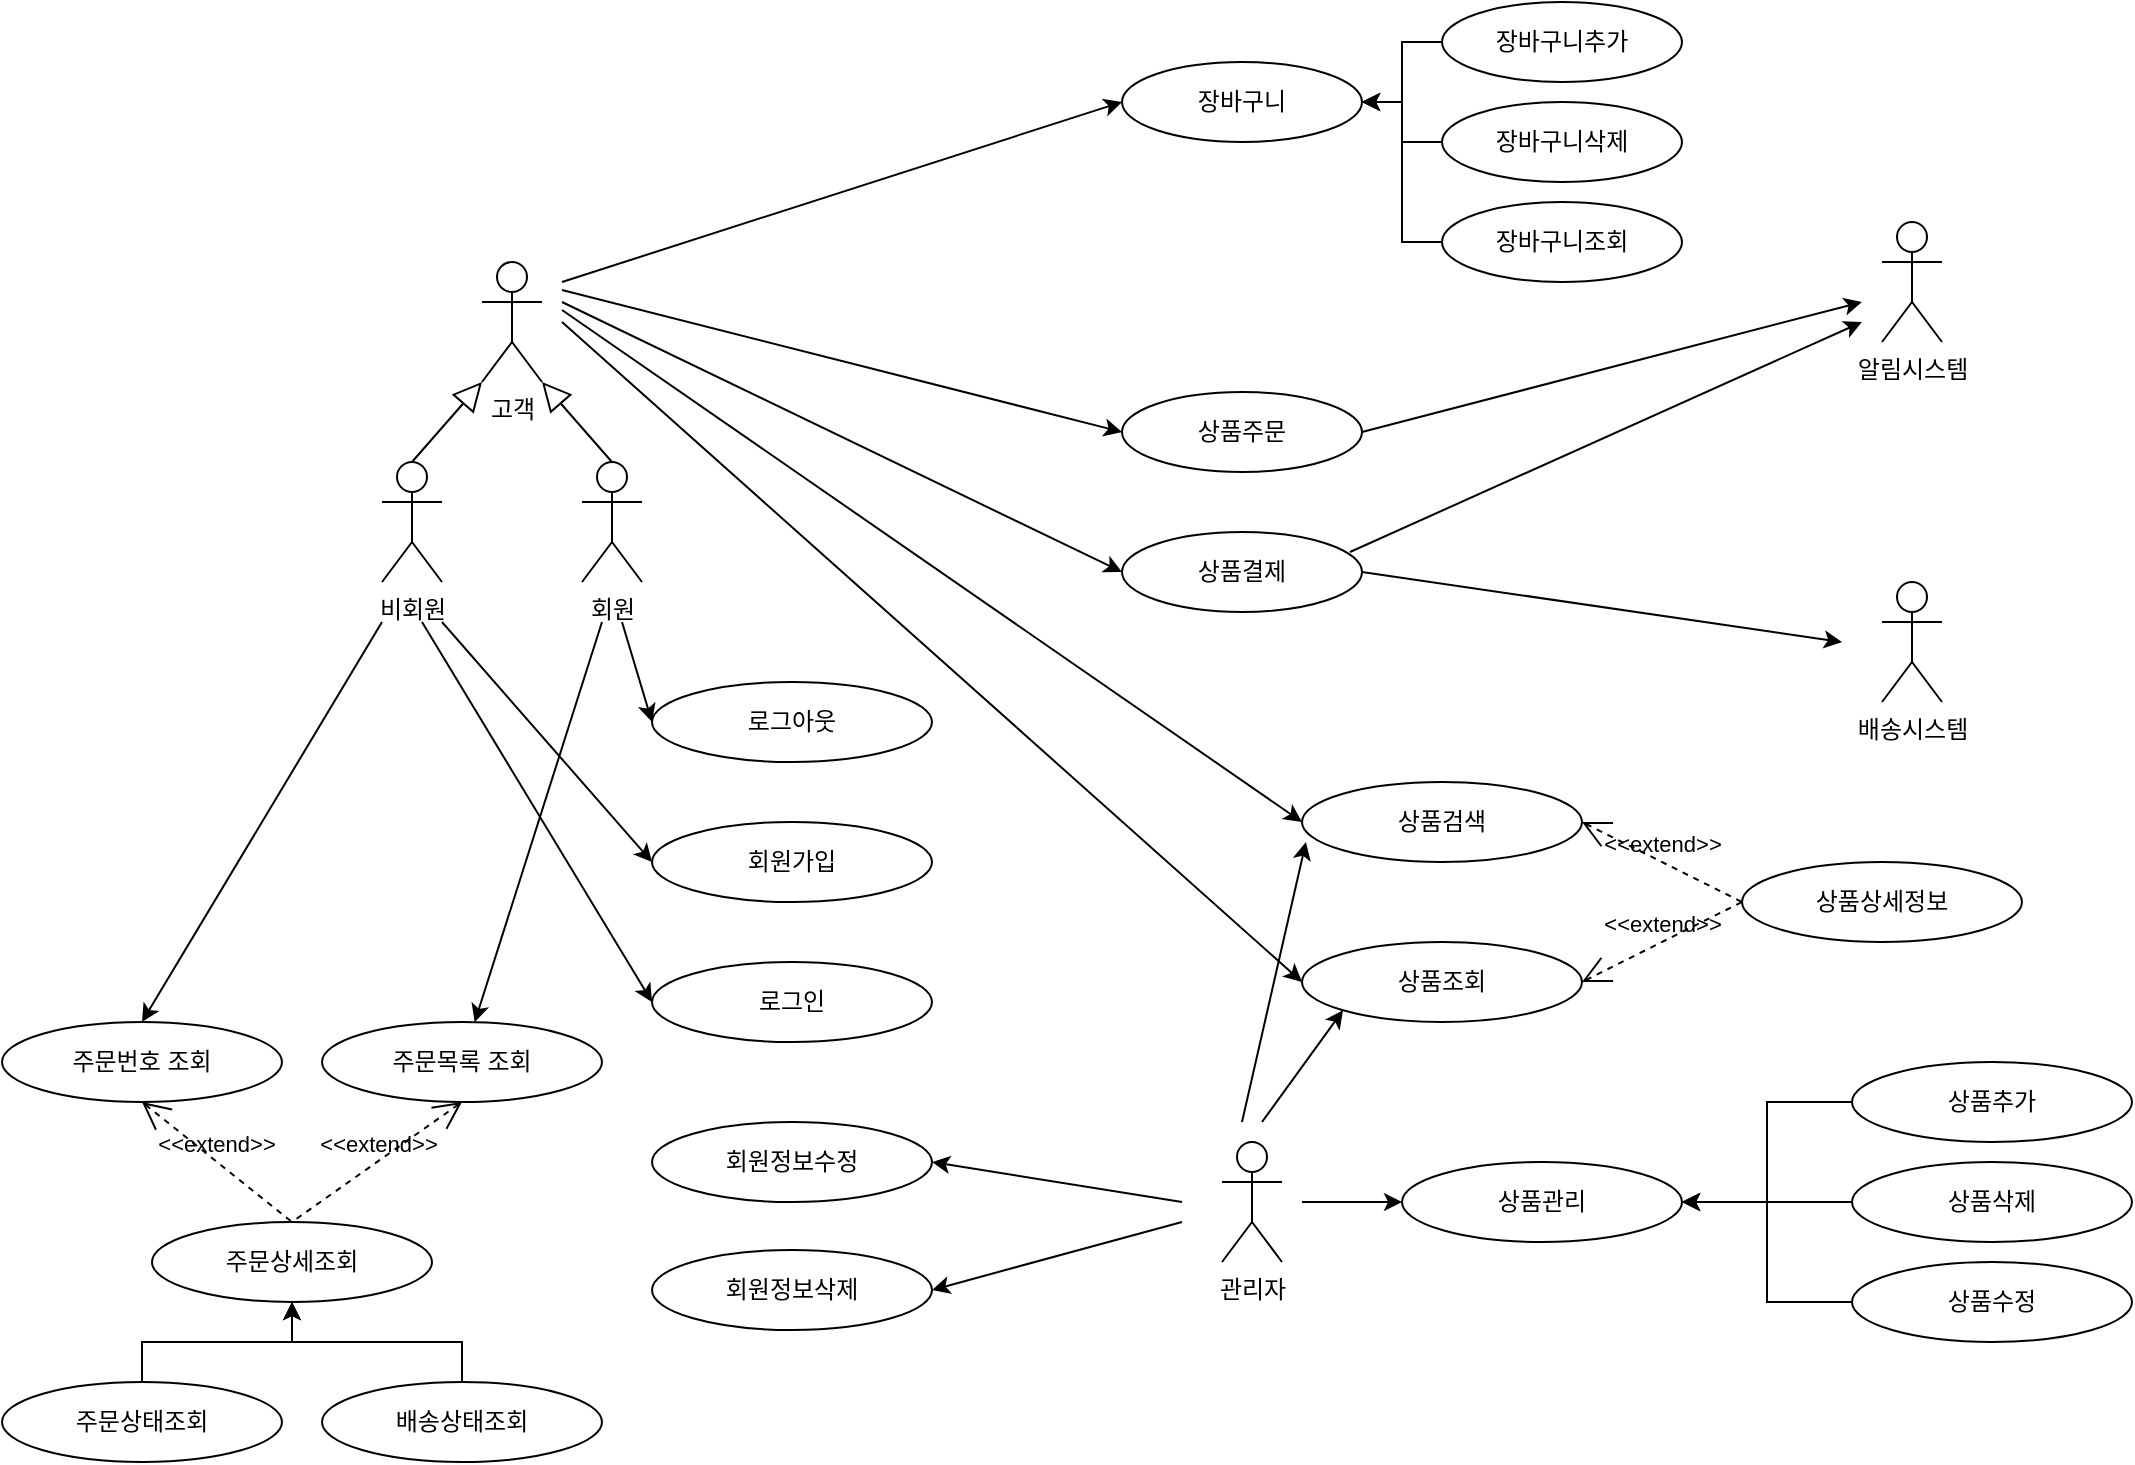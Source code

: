 <mxfile version="10.8.7" type="device"><diagram id="3NIwUlHn7vF3TEpJ-PGQ" name="Page-1"><mxGraphModel dx="1394" dy="-112" grid="1" gridSize="10" guides="1" tooltips="1" connect="1" arrows="1" fold="1" page="1" pageScale="1" pageWidth="1169" pageHeight="827" math="0" shadow="0"><root><mxCell id="0"/><mxCell id="1" parent="0"/><mxCell id="_D850sWrT6nZPo2Iu-sp-62" style="edgeStyle=orthogonalEdgeStyle;rounded=0;orthogonalLoop=1;jettySize=auto;html=1;exitX=0.5;exitY=0;exitDx=0;exitDy=0;exitPerimeter=0;entryX=0.5;entryY=0;entryDx=0;entryDy=0;" edge="1" parent="1" target="_D850sWrT6nZPo2Iu-sp-55"><mxGeometry relative="1" as="geometry"><mxPoint x="1070" y="250" as="sourcePoint"/><Array as="points"><mxPoint x="1070" y="130"/><mxPoint x="650" y="130"/></Array></mxGeometry></mxCell><mxCell id="_D850sWrT6nZPo2Iu-sp-63" style="edgeStyle=orthogonalEdgeStyle;rounded=0;orthogonalLoop=1;jettySize=auto;html=1;entryX=0.5;entryY=0;entryDx=0;entryDy=0;" edge="1" parent="1" target="_D850sWrT6nZPo2Iu-sp-56"><mxGeometry relative="1" as="geometry"><mxPoint x="1070" y="250" as="sourcePoint"/><Array as="points"><mxPoint x="1070" y="130"/><mxPoint x="830" y="130"/></Array></mxGeometry></mxCell><mxCell id="_D850sWrT6nZPo2Iu-sp-73" value="" style="group" vertex="1" connectable="0" parent="1"><mxGeometry x="210" y="960" width="130" height="160" as="geometry"/></mxCell><mxCell id="_D850sWrT6nZPo2Iu-sp-74" value="회원" style="shape=umlActor;verticalLabelPosition=bottom;labelBackgroundColor=#ffffff;verticalAlign=top;html=1;outlineConnect=0;" vertex="1" parent="_D850sWrT6nZPo2Iu-sp-73"><mxGeometry x="100" y="100" width="30" height="60" as="geometry"/></mxCell><mxCell id="_D850sWrT6nZPo2Iu-sp-75" value="고객" style="shape=umlActor;verticalLabelPosition=bottom;labelBackgroundColor=#ffffff;verticalAlign=top;html=1;outlineConnect=0;" vertex="1" parent="_D850sWrT6nZPo2Iu-sp-73"><mxGeometry x="50" width="30" height="60" as="geometry"/></mxCell><mxCell id="_D850sWrT6nZPo2Iu-sp-76" value="비회원" style="shape=umlActor;verticalLabelPosition=bottom;labelBackgroundColor=#ffffff;verticalAlign=top;html=1;outlineConnect=0;" vertex="1" parent="_D850sWrT6nZPo2Iu-sp-73"><mxGeometry y="100" width="30" height="60" as="geometry"/></mxCell><mxCell id="_D850sWrT6nZPo2Iu-sp-77" value="" style="endArrow=block;endFill=0;endSize=12;html=1;entryX=0;entryY=1;entryDx=0;entryDy=0;entryPerimeter=0;exitX=0.5;exitY=0;exitDx=0;exitDy=0;exitPerimeter=0;" edge="1" parent="_D850sWrT6nZPo2Iu-sp-73" source="_D850sWrT6nZPo2Iu-sp-76" target="_D850sWrT6nZPo2Iu-sp-75"><mxGeometry width="160" relative="1" as="geometry"><mxPoint x="-60" y="430" as="sourcePoint"/><mxPoint x="100" y="430" as="targetPoint"/></mxGeometry></mxCell><mxCell id="_D850sWrT6nZPo2Iu-sp-78" value="" style="endArrow=block;endFill=0;endSize=12;html=1;entryX=1;entryY=1;entryDx=0;entryDy=0;entryPerimeter=0;exitX=0.5;exitY=0;exitDx=0;exitDy=0;exitPerimeter=0;" edge="1" parent="_D850sWrT6nZPo2Iu-sp-73" source="_D850sWrT6nZPo2Iu-sp-74" target="_D850sWrT6nZPo2Iu-sp-75"><mxGeometry width="160" relative="1" as="geometry"><mxPoint x="135" y="230" as="sourcePoint"/><mxPoint x="170" y="190" as="targetPoint"/></mxGeometry></mxCell><mxCell id="_D850sWrT6nZPo2Iu-sp-79" value="회원가입" style="ellipse;whiteSpace=wrap;html=1;" vertex="1" parent="1"><mxGeometry x="345" y="1240" width="140" height="40" as="geometry"/></mxCell><mxCell id="_D850sWrT6nZPo2Iu-sp-80" value="로그인" style="ellipse;whiteSpace=wrap;html=1;" vertex="1" parent="1"><mxGeometry x="345" y="1310" width="140" height="40" as="geometry"/></mxCell><mxCell id="_D850sWrT6nZPo2Iu-sp-81" value="로그아웃" style="ellipse;whiteSpace=wrap;html=1;" vertex="1" parent="1"><mxGeometry x="345" y="1170" width="140" height="40" as="geometry"/></mxCell><mxCell id="_D850sWrT6nZPo2Iu-sp-83" value="" style="endArrow=classic;html=1;entryX=0;entryY=0.5;entryDx=0;entryDy=0;" edge="1" parent="1" target="_D850sWrT6nZPo2Iu-sp-80"><mxGeometry width="50" height="50" relative="1" as="geometry"><mxPoint x="230" y="1140" as="sourcePoint"/><mxPoint x="60" y="1360" as="targetPoint"/></mxGeometry></mxCell><mxCell id="_D850sWrT6nZPo2Iu-sp-84" value="" style="endArrow=classic;html=1;entryX=0;entryY=0.5;entryDx=0;entryDy=0;" edge="1" parent="1" target="_D850sWrT6nZPo2Iu-sp-79"><mxGeometry width="50" height="50" relative="1" as="geometry"><mxPoint x="240" y="1140" as="sourcePoint"/><mxPoint x="60" y="1360" as="targetPoint"/></mxGeometry></mxCell><mxCell id="_D850sWrT6nZPo2Iu-sp-85" value="" style="endArrow=classic;html=1;entryX=0;entryY=0.5;entryDx=0;entryDy=0;" edge="1" parent="1" target="_D850sWrT6nZPo2Iu-sp-81"><mxGeometry width="50" height="50" relative="1" as="geometry"><mxPoint x="330" y="1140" as="sourcePoint"/><mxPoint x="60" y="1360" as="targetPoint"/></mxGeometry></mxCell><mxCell id="_D850sWrT6nZPo2Iu-sp-86" value="관리자&lt;br&gt;" style="shape=umlActor;verticalLabelPosition=bottom;labelBackgroundColor=#ffffff;verticalAlign=top;html=1;outlineConnect=0;" vertex="1" parent="1"><mxGeometry x="630" y="1400" width="30" height="60" as="geometry"/></mxCell><mxCell id="_D850sWrT6nZPo2Iu-sp-87" value="회원정보수정" style="ellipse;whiteSpace=wrap;html=1;" vertex="1" parent="1"><mxGeometry x="345" y="1390" width="140" height="40" as="geometry"/></mxCell><mxCell id="_D850sWrT6nZPo2Iu-sp-88" value="회원정보삭제" style="ellipse;whiteSpace=wrap;html=1;" vertex="1" parent="1"><mxGeometry x="345" y="1454" width="140" height="40" as="geometry"/></mxCell><mxCell id="_D850sWrT6nZPo2Iu-sp-89" value="" style="endArrow=classic;html=1;entryX=1;entryY=0.5;entryDx=0;entryDy=0;" edge="1" parent="1" target="_D850sWrT6nZPo2Iu-sp-87"><mxGeometry width="50" height="50" relative="1" as="geometry"><mxPoint x="610" y="1430" as="sourcePoint"/><mxPoint x="60" y="1360" as="targetPoint"/></mxGeometry></mxCell><mxCell id="_D850sWrT6nZPo2Iu-sp-90" value="" style="endArrow=classic;html=1;entryX=1;entryY=0.5;entryDx=0;entryDy=0;" edge="1" parent="1" target="_D850sWrT6nZPo2Iu-sp-88"><mxGeometry width="50" height="50" relative="1" as="geometry"><mxPoint x="610" y="1440" as="sourcePoint"/><mxPoint x="60" y="1360" as="targetPoint"/></mxGeometry></mxCell><mxCell id="_D850sWrT6nZPo2Iu-sp-102" value="상품관리" style="ellipse;whiteSpace=wrap;html=1;" vertex="1" parent="1"><mxGeometry x="720" y="1410" width="140" height="40" as="geometry"/></mxCell><mxCell id="_D850sWrT6nZPo2Iu-sp-103" style="edgeStyle=orthogonalEdgeStyle;rounded=0;orthogonalLoop=1;jettySize=auto;html=1;exitX=0;exitY=0.5;exitDx=0;exitDy=0;entryX=1;entryY=0.5;entryDx=0;entryDy=0;" edge="1" parent="1" source="_D850sWrT6nZPo2Iu-sp-104" target="_D850sWrT6nZPo2Iu-sp-102"><mxGeometry relative="1" as="geometry"/></mxCell><mxCell id="_D850sWrT6nZPo2Iu-sp-104" value="상품수정&lt;br&gt;" style="ellipse;whiteSpace=wrap;html=1;" vertex="1" parent="1"><mxGeometry x="945" y="1460" width="140" height="40" as="geometry"/></mxCell><mxCell id="_D850sWrT6nZPo2Iu-sp-105" value="" style="edgeStyle=orthogonalEdgeStyle;rounded=0;orthogonalLoop=1;jettySize=auto;html=1;" edge="1" parent="1" source="_D850sWrT6nZPo2Iu-sp-106" target="_D850sWrT6nZPo2Iu-sp-102"><mxGeometry relative="1" as="geometry"/></mxCell><mxCell id="_D850sWrT6nZPo2Iu-sp-106" value="상품삭제" style="ellipse;whiteSpace=wrap;html=1;" vertex="1" parent="1"><mxGeometry x="945" y="1410" width="140" height="40" as="geometry"/></mxCell><mxCell id="_D850sWrT6nZPo2Iu-sp-110" style="edgeStyle=orthogonalEdgeStyle;rounded=0;orthogonalLoop=1;jettySize=auto;html=1;exitX=0;exitY=0.5;exitDx=0;exitDy=0;entryX=1;entryY=0.5;entryDx=0;entryDy=0;" edge="1" parent="1" source="_D850sWrT6nZPo2Iu-sp-108" target="_D850sWrT6nZPo2Iu-sp-102"><mxGeometry relative="1" as="geometry"/></mxCell><mxCell id="_D850sWrT6nZPo2Iu-sp-108" value="상품추가" style="ellipse;whiteSpace=wrap;html=1;" vertex="1" parent="1"><mxGeometry x="945" y="1360" width="140" height="40" as="geometry"/></mxCell><mxCell id="_D850sWrT6nZPo2Iu-sp-111" value="" style="endArrow=classic;html=1;entryX=0;entryY=0.5;entryDx=0;entryDy=0;" edge="1" parent="1" target="_D850sWrT6nZPo2Iu-sp-102"><mxGeometry width="50" height="50" relative="1" as="geometry"><mxPoint x="670" y="1430" as="sourcePoint"/><mxPoint x="485" y="1474" as="targetPoint"/></mxGeometry></mxCell><mxCell id="_D850sWrT6nZPo2Iu-sp-112" value="주문상세조회" style="ellipse;whiteSpace=wrap;html=1;" vertex="1" parent="1"><mxGeometry x="95" y="1440" width="140" height="40" as="geometry"/></mxCell><mxCell id="_D850sWrT6nZPo2Iu-sp-113" value="주문번호 조회" style="ellipse;whiteSpace=wrap;html=1;" vertex="1" parent="1"><mxGeometry x="20" y="1340" width="140" height="40" as="geometry"/></mxCell><mxCell id="_D850sWrT6nZPo2Iu-sp-114" value="주문목록 조회&lt;br&gt;" style="ellipse;whiteSpace=wrap;html=1;" vertex="1" parent="1"><mxGeometry x="180" y="1340" width="140" height="40" as="geometry"/></mxCell><mxCell id="_D850sWrT6nZPo2Iu-sp-115" value="&amp;lt;&amp;lt;extend&amp;gt;&amp;gt;" style="edgeStyle=none;html=1;startArrow=open;endArrow=none;startSize=12;verticalAlign=bottom;dashed=1;labelBackgroundColor=none;exitX=0.5;exitY=1;exitDx=0;exitDy=0;entryX=0.5;entryY=0;entryDx=0;entryDy=0;" edge="1" parent="1" source="_D850sWrT6nZPo2Iu-sp-114" target="_D850sWrT6nZPo2Iu-sp-112"><mxGeometry width="160" relative="1" as="geometry"><mxPoint x="-15" y="1530" as="sourcePoint"/><mxPoint x="265" y="1355" as="targetPoint"/></mxGeometry></mxCell><mxCell id="_D850sWrT6nZPo2Iu-sp-116" value="&amp;lt;&amp;lt;extend&amp;gt;&amp;gt;" style="edgeStyle=none;html=1;startArrow=open;endArrow=none;startSize=12;verticalAlign=bottom;dashed=1;labelBackgroundColor=none;exitX=0.5;exitY=1;exitDx=0;exitDy=0;entryX=0.5;entryY=0;entryDx=0;entryDy=0;" edge="1" parent="1" source="_D850sWrT6nZPo2Iu-sp-113" target="_D850sWrT6nZPo2Iu-sp-112"><mxGeometry width="160" relative="1" as="geometry"><mxPoint x="-15" y="1530" as="sourcePoint"/><mxPoint x="145" y="1530" as="targetPoint"/></mxGeometry></mxCell><mxCell id="_D850sWrT6nZPo2Iu-sp-118" value="" style="endArrow=classic;html=1;entryX=0.5;entryY=0;entryDx=0;entryDy=0;" edge="1" parent="1" target="_D850sWrT6nZPo2Iu-sp-113"><mxGeometry width="50" height="50" relative="1" as="geometry"><mxPoint x="210" y="1140" as="sourcePoint"/><mxPoint x="70" y="1215" as="targetPoint"/></mxGeometry></mxCell><mxCell id="_D850sWrT6nZPo2Iu-sp-119" value="" style="endArrow=classic;html=1;" edge="1" parent="1" target="_D850sWrT6nZPo2Iu-sp-114"><mxGeometry width="50" height="50" relative="1" as="geometry"><mxPoint x="320" y="1140" as="sourcePoint"/><mxPoint x="70" y="1215" as="targetPoint"/></mxGeometry></mxCell><mxCell id="_D850sWrT6nZPo2Iu-sp-120" value="상품조회" style="ellipse;whiteSpace=wrap;html=1;" vertex="1" parent="1"><mxGeometry x="670" y="1300" width="140" height="40" as="geometry"/></mxCell><mxCell id="_D850sWrT6nZPo2Iu-sp-121" value="상품검색" style="ellipse;whiteSpace=wrap;html=1;" vertex="1" parent="1"><mxGeometry x="670" y="1220" width="140" height="40" as="geometry"/></mxCell><mxCell id="_D850sWrT6nZPo2Iu-sp-122" value="상품상세정보" style="ellipse;whiteSpace=wrap;html=1;" vertex="1" parent="1"><mxGeometry x="890" y="1260" width="140" height="40" as="geometry"/></mxCell><mxCell id="_D850sWrT6nZPo2Iu-sp-123" value="&amp;lt;&amp;lt;extend&amp;gt;&amp;gt;" style="edgeStyle=none;html=1;startArrow=open;endArrow=none;startSize=12;verticalAlign=bottom;dashed=1;labelBackgroundColor=none;entryX=0;entryY=0.5;entryDx=0;entryDy=0;exitX=1;exitY=0.5;exitDx=0;exitDy=0;" edge="1" parent="1" source="_D850sWrT6nZPo2Iu-sp-121" target="_D850sWrT6nZPo2Iu-sp-122"><mxGeometry width="160" relative="1" as="geometry"><mxPoint x="20" y="1865" as="sourcePoint"/><mxPoint x="180" y="1865" as="targetPoint"/></mxGeometry></mxCell><mxCell id="_D850sWrT6nZPo2Iu-sp-124" value="&amp;lt;&amp;lt;extend&amp;gt;&amp;gt;" style="edgeStyle=none;html=1;startArrow=open;endArrow=none;startSize=12;verticalAlign=bottom;dashed=1;labelBackgroundColor=none;exitX=1;exitY=0.5;exitDx=0;exitDy=0;entryX=0;entryY=0.5;entryDx=0;entryDy=0;" edge="1" parent="1" source="_D850sWrT6nZPo2Iu-sp-120" target="_D850sWrT6nZPo2Iu-sp-122"><mxGeometry width="160" relative="1" as="geometry"><mxPoint x="20" y="1865" as="sourcePoint"/><mxPoint x="760" y="1265" as="targetPoint"/></mxGeometry></mxCell><mxCell id="_D850sWrT6nZPo2Iu-sp-126" value="장바구니" style="ellipse;whiteSpace=wrap;html=1;" vertex="1" parent="1"><mxGeometry x="580" y="860" width="120" height="40" as="geometry"/></mxCell><mxCell id="_D850sWrT6nZPo2Iu-sp-131" style="edgeStyle=orthogonalEdgeStyle;rounded=0;orthogonalLoop=1;jettySize=auto;html=1;exitX=0;exitY=0.5;exitDx=0;exitDy=0;entryX=1;entryY=0.5;entryDx=0;entryDy=0;" edge="1" parent="1" source="_D850sWrT6nZPo2Iu-sp-128" target="_D850sWrT6nZPo2Iu-sp-126"><mxGeometry relative="1" as="geometry"/></mxCell><mxCell id="_D850sWrT6nZPo2Iu-sp-128" value="장바구니삭제" style="ellipse;whiteSpace=wrap;html=1;" vertex="1" parent="1"><mxGeometry x="740" y="880" width="120" height="40" as="geometry"/></mxCell><mxCell id="_D850sWrT6nZPo2Iu-sp-132" style="edgeStyle=orthogonalEdgeStyle;rounded=0;orthogonalLoop=1;jettySize=auto;html=1;exitX=0;exitY=0.5;exitDx=0;exitDy=0;entryX=1;entryY=0.5;entryDx=0;entryDy=0;" edge="1" parent="1" source="_D850sWrT6nZPo2Iu-sp-130" target="_D850sWrT6nZPo2Iu-sp-126"><mxGeometry relative="1" as="geometry"/></mxCell><mxCell id="_D850sWrT6nZPo2Iu-sp-130" value="장바구니추가&lt;br&gt;" style="ellipse;whiteSpace=wrap;html=1;" vertex="1" parent="1"><mxGeometry x="740" y="830" width="120" height="40" as="geometry"/></mxCell><mxCell id="_D850sWrT6nZPo2Iu-sp-133" value="상품주문" style="ellipse;whiteSpace=wrap;html=1;" vertex="1" parent="1"><mxGeometry x="580" y="1025" width="120" height="40" as="geometry"/></mxCell><mxCell id="_D850sWrT6nZPo2Iu-sp-137" style="edgeStyle=orthogonalEdgeStyle;rounded=0;orthogonalLoop=1;jettySize=auto;html=1;exitX=0.5;exitY=0;exitDx=0;exitDy=0;entryX=0.5;entryY=1;entryDx=0;entryDy=0;" edge="1" parent="1" source="_D850sWrT6nZPo2Iu-sp-134" target="_D850sWrT6nZPo2Iu-sp-112"><mxGeometry relative="1" as="geometry"/></mxCell><mxCell id="_D850sWrT6nZPo2Iu-sp-134" value="주문상태조회" style="ellipse;whiteSpace=wrap;html=1;" vertex="1" parent="1"><mxGeometry x="20" y="1520" width="140" height="40" as="geometry"/></mxCell><mxCell id="_D850sWrT6nZPo2Iu-sp-136" style="edgeStyle=orthogonalEdgeStyle;rounded=0;orthogonalLoop=1;jettySize=auto;html=1;exitX=0.5;exitY=0;exitDx=0;exitDy=0;entryX=0.5;entryY=1;entryDx=0;entryDy=0;" edge="1" parent="1" source="_D850sWrT6nZPo2Iu-sp-135" target="_D850sWrT6nZPo2Iu-sp-112"><mxGeometry relative="1" as="geometry"/></mxCell><mxCell id="_D850sWrT6nZPo2Iu-sp-135" value="배송상태조회" style="ellipse;whiteSpace=wrap;html=1;" vertex="1" parent="1"><mxGeometry x="180" y="1520" width="140" height="40" as="geometry"/></mxCell><mxCell id="_D850sWrT6nZPo2Iu-sp-138" value="상품결제" style="ellipse;whiteSpace=wrap;html=1;" vertex="1" parent="1"><mxGeometry x="580" y="1095" width="120" height="40" as="geometry"/></mxCell><mxCell id="_D850sWrT6nZPo2Iu-sp-140" style="edgeStyle=orthogonalEdgeStyle;rounded=0;orthogonalLoop=1;jettySize=auto;html=1;exitX=0;exitY=0.5;exitDx=0;exitDy=0;entryX=1;entryY=0.5;entryDx=0;entryDy=0;" edge="1" parent="1" source="_D850sWrT6nZPo2Iu-sp-139" target="_D850sWrT6nZPo2Iu-sp-126"><mxGeometry relative="1" as="geometry"/></mxCell><mxCell id="_D850sWrT6nZPo2Iu-sp-139" value="장바구니조회" style="ellipse;whiteSpace=wrap;html=1;" vertex="1" parent="1"><mxGeometry x="740" y="930" width="120" height="40" as="geometry"/></mxCell><mxCell id="_D850sWrT6nZPo2Iu-sp-143" value="" style="endArrow=classic;html=1;entryX=0;entryY=0.5;entryDx=0;entryDy=0;" edge="1" parent="1" target="_D850sWrT6nZPo2Iu-sp-126"><mxGeometry width="50" height="50" relative="1" as="geometry"><mxPoint x="300" y="970" as="sourcePoint"/><mxPoint x="345" y="1190" as="targetPoint"/></mxGeometry></mxCell><mxCell id="_D850sWrT6nZPo2Iu-sp-144" value="" style="endArrow=classic;html=1;entryX=0;entryY=0.5;entryDx=0;entryDy=0;" edge="1" parent="1" target="_D850sWrT6nZPo2Iu-sp-133"><mxGeometry width="50" height="50" relative="1" as="geometry"><mxPoint x="300" y="974" as="sourcePoint"/><mxPoint x="580" y="1049" as="targetPoint"/></mxGeometry></mxCell><mxCell id="_D850sWrT6nZPo2Iu-sp-145" value="" style="endArrow=classic;html=1;entryX=0;entryY=0.5;entryDx=0;entryDy=0;" edge="1" parent="1" target="_D850sWrT6nZPo2Iu-sp-138"><mxGeometry width="50" height="50" relative="1" as="geometry"><mxPoint x="300" y="980" as="sourcePoint"/><mxPoint x="345" y="1190" as="targetPoint"/></mxGeometry></mxCell><mxCell id="_D850sWrT6nZPo2Iu-sp-146" value="" style="endArrow=classic;html=1;" edge="1" parent="1"><mxGeometry width="50" height="50" relative="1" as="geometry"><mxPoint x="300" y="984" as="sourcePoint"/><mxPoint x="670" y="1240" as="targetPoint"/></mxGeometry></mxCell><mxCell id="_D850sWrT6nZPo2Iu-sp-147" value="" style="endArrow=classic;html=1;entryX=0;entryY=0.5;entryDx=0;entryDy=0;" edge="1" parent="1" target="_D850sWrT6nZPo2Iu-sp-120"><mxGeometry width="50" height="50" relative="1" as="geometry"><mxPoint x="300" y="990" as="sourcePoint"/><mxPoint x="345" y="1190" as="targetPoint"/></mxGeometry></mxCell><mxCell id="_D850sWrT6nZPo2Iu-sp-148" value="" style="endArrow=classic;html=1;entryX=0;entryY=1;entryDx=0;entryDy=0;" edge="1" parent="1" target="_D850sWrT6nZPo2Iu-sp-120"><mxGeometry width="50" height="50" relative="1" as="geometry"><mxPoint x="650" y="1390" as="sourcePoint"/><mxPoint x="345" y="1190" as="targetPoint"/></mxGeometry></mxCell><mxCell id="_D850sWrT6nZPo2Iu-sp-149" value="" style="endArrow=classic;html=1;entryX=0.014;entryY=0.75;entryDx=0;entryDy=0;entryPerimeter=0;" edge="1" parent="1" target="_D850sWrT6nZPo2Iu-sp-121"><mxGeometry width="50" height="50" relative="1" as="geometry"><mxPoint x="640" y="1390" as="sourcePoint"/><mxPoint x="691" y="1334" as="targetPoint"/></mxGeometry></mxCell><mxCell id="_D850sWrT6nZPo2Iu-sp-150" value="알림시스템&lt;br&gt;" style="shape=umlActor;verticalLabelPosition=bottom;labelBackgroundColor=#ffffff;verticalAlign=top;html=1;outlineConnect=0;" vertex="1" parent="1"><mxGeometry x="960" y="940" width="30" height="60" as="geometry"/></mxCell><mxCell id="_D850sWrT6nZPo2Iu-sp-151" value="배송시스템&lt;br&gt;" style="shape=umlActor;verticalLabelPosition=bottom;labelBackgroundColor=#ffffff;verticalAlign=top;html=1;outlineConnect=0;" vertex="1" parent="1"><mxGeometry x="960" y="1120" width="30" height="60" as="geometry"/></mxCell><mxCell id="_D850sWrT6nZPo2Iu-sp-153" value="" style="endArrow=classic;html=1;exitX=1;exitY=0.5;exitDx=0;exitDy=0;" edge="1" parent="1" source="_D850sWrT6nZPo2Iu-sp-133"><mxGeometry width="50" height="50" relative="1" as="geometry"><mxPoint x="300" y="974" as="sourcePoint"/><mxPoint x="950" y="980" as="targetPoint"/></mxGeometry></mxCell><mxCell id="_D850sWrT6nZPo2Iu-sp-154" value="" style="endArrow=classic;html=1;exitX=1;exitY=0.5;exitDx=0;exitDy=0;" edge="1" parent="1" source="_D850sWrT6nZPo2Iu-sp-138"><mxGeometry width="50" height="50" relative="1" as="geometry"><mxPoint x="300" y="974" as="sourcePoint"/><mxPoint x="940" y="1150" as="targetPoint"/></mxGeometry></mxCell><mxCell id="_D850sWrT6nZPo2Iu-sp-155" value="" style="endArrow=classic;html=1;exitX=0.95;exitY=0.25;exitDx=0;exitDy=0;exitPerimeter=0;" edge="1" parent="1" source="_D850sWrT6nZPo2Iu-sp-138"><mxGeometry width="50" height="50" relative="1" as="geometry"><mxPoint x="700" y="1115" as="sourcePoint"/><mxPoint x="950" y="990" as="targetPoint"/></mxGeometry></mxCell></root></mxGraphModel></diagram></mxfile>